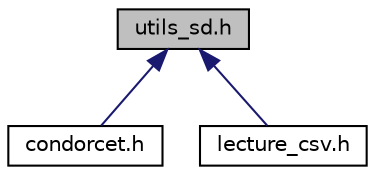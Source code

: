 digraph "utils_sd.h"
{
  edge [fontname="Helvetica",fontsize="10",labelfontname="Helvetica",labelfontsize="10"];
  node [fontname="Helvetica",fontsize="10",shape=record];
  Node6 [label="utils_sd.h",height=0.2,width=0.4,color="black", fillcolor="grey75", style="filled", fontcolor="black"];
  Node6 -> Node7 [dir="back",color="midnightblue",fontsize="10",style="solid",fontname="Helvetica"];
  Node7 [label="condorcet.h",height=0.2,width=0.4,color="black", fillcolor="white", style="filled",URL="$condorcet_8h.html",tooltip="permet de trouver un vecteur de condorcet selon les méthodes schulzle, minmax et classement par paire..."];
  Node6 -> Node8 [dir="back",color="midnightblue",fontsize="10",style="solid",fontname="Helvetica"];
  Node8 [label="lecture_csv.h",height=0.2,width=0.4,color="black", fillcolor="white", style="filled",URL="$lecture__csv_8h_source.html"];
}
